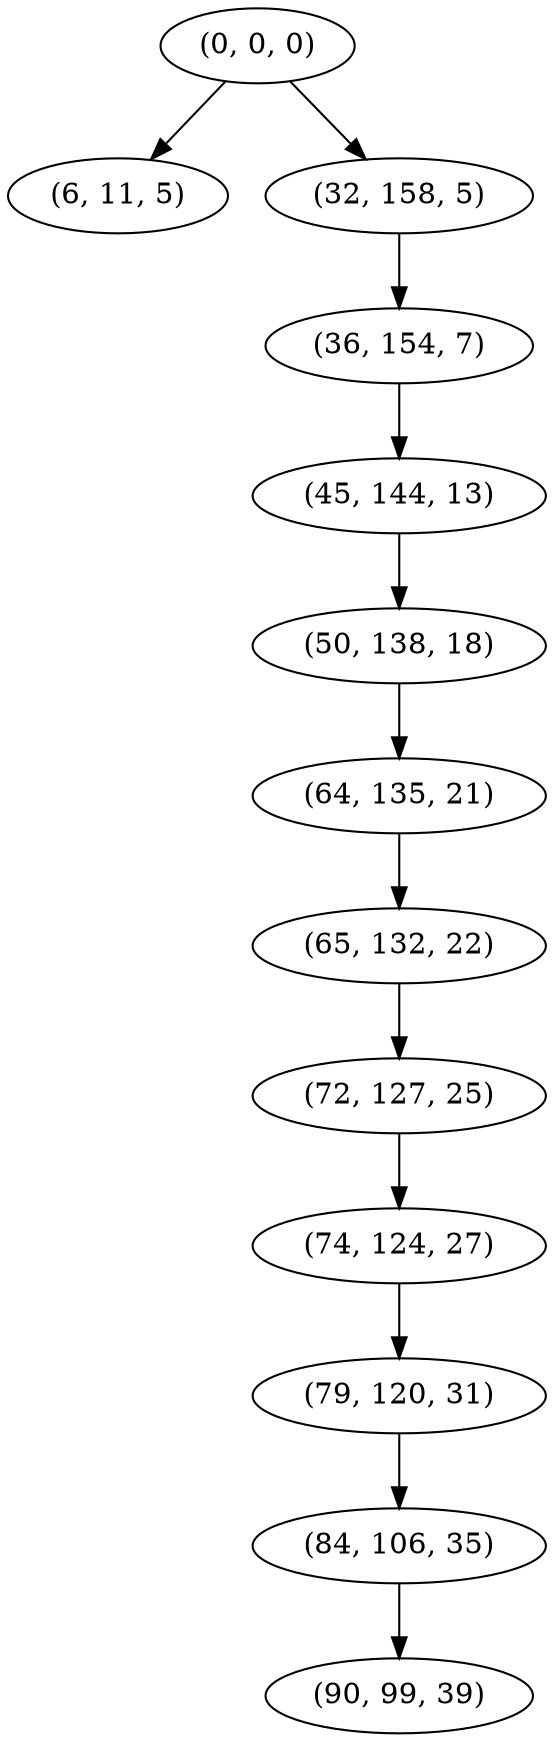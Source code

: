 digraph tree {
    "(0, 0, 0)";
    "(6, 11, 5)";
    "(32, 158, 5)";
    "(36, 154, 7)";
    "(45, 144, 13)";
    "(50, 138, 18)";
    "(64, 135, 21)";
    "(65, 132, 22)";
    "(72, 127, 25)";
    "(74, 124, 27)";
    "(79, 120, 31)";
    "(84, 106, 35)";
    "(90, 99, 39)";
    "(0, 0, 0)" -> "(6, 11, 5)";
    "(0, 0, 0)" -> "(32, 158, 5)";
    "(32, 158, 5)" -> "(36, 154, 7)";
    "(36, 154, 7)" -> "(45, 144, 13)";
    "(45, 144, 13)" -> "(50, 138, 18)";
    "(50, 138, 18)" -> "(64, 135, 21)";
    "(64, 135, 21)" -> "(65, 132, 22)";
    "(65, 132, 22)" -> "(72, 127, 25)";
    "(72, 127, 25)" -> "(74, 124, 27)";
    "(74, 124, 27)" -> "(79, 120, 31)";
    "(79, 120, 31)" -> "(84, 106, 35)";
    "(84, 106, 35)" -> "(90, 99, 39)";
}
